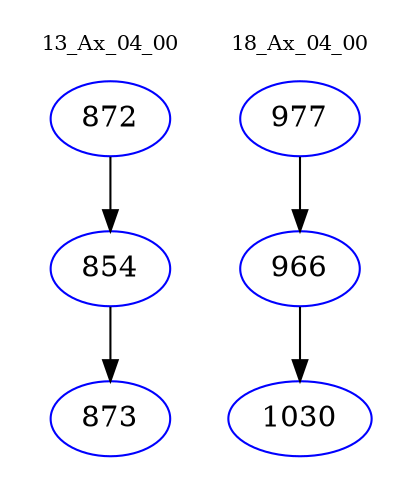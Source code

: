 digraph{
subgraph cluster_0 {
color = white
label = "13_Ax_04_00";
fontsize=10;
T0_872 [label="872", color="blue"]
T0_872 -> T0_854 [color="black"]
T0_854 [label="854", color="blue"]
T0_854 -> T0_873 [color="black"]
T0_873 [label="873", color="blue"]
}
subgraph cluster_1 {
color = white
label = "18_Ax_04_00";
fontsize=10;
T1_977 [label="977", color="blue"]
T1_977 -> T1_966 [color="black"]
T1_966 [label="966", color="blue"]
T1_966 -> T1_1030 [color="black"]
T1_1030 [label="1030", color="blue"]
}
}
